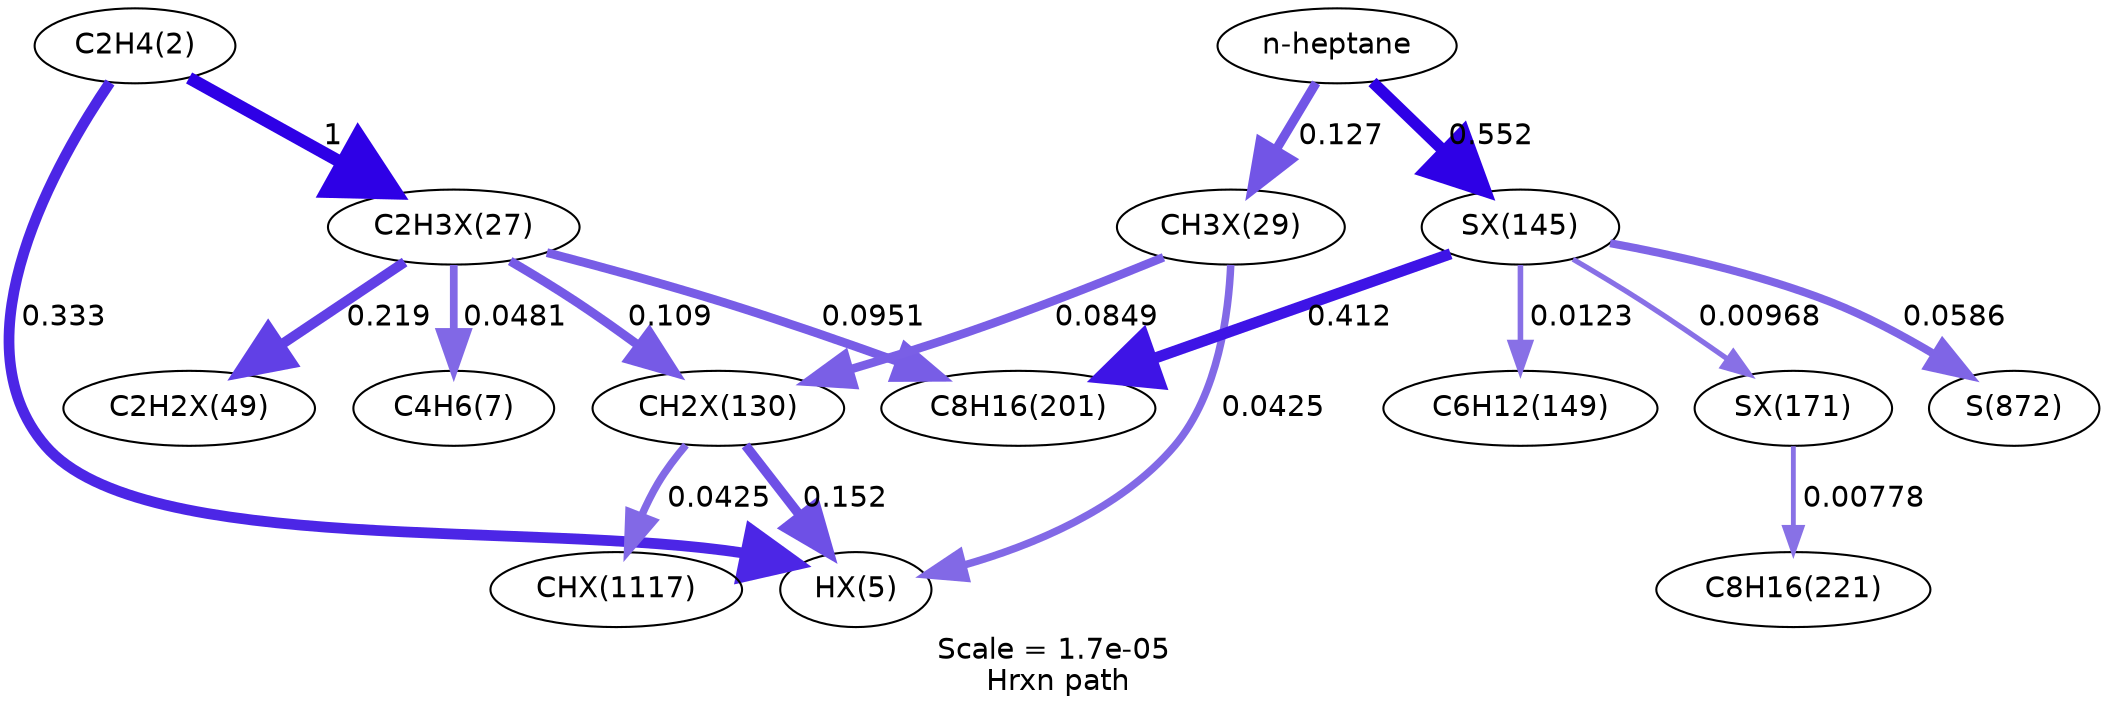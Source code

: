 digraph reaction_paths {
center=1;
s5 -> s30[fontname="Helvetica", style="setlinewidth(5.17)", arrowsize=2.59, color="0.7, 0.833, 0.9"
, label=" 0.333"];
s5 -> s31[fontname="Helvetica", style="setlinewidth(6)", arrowsize=3, color="0.7, 1.5, 0.9"
, label=" 1"];
s32 -> s30[fontname="Helvetica", style="setlinewidth(3.61)", arrowsize=1.81, color="0.7, 0.542, 0.9"
, label=" 0.0425"];
s44 -> s30[fontname="Helvetica", style="setlinewidth(4.58)", arrowsize=2.29, color="0.7, 0.652, 0.9"
, label=" 0.152"];
s31 -> s8[fontname="Helvetica", style="setlinewidth(3.71)", arrowsize=1.85, color="0.7, 0.548, 0.9"
, label=" 0.0481"];
s31 -> s44[fontname="Helvetica", style="setlinewidth(4.33)", arrowsize=2.16, color="0.7, 0.609, 0.9"
, label=" 0.109"];
s31 -> s19[fontname="Helvetica", style="setlinewidth(4.22)", arrowsize=2.11, color="0.7, 0.595, 0.9"
, label=" 0.0951"];
s31 -> s40[fontname="Helvetica", style="setlinewidth(4.85)", arrowsize=2.43, color="0.7, 0.719, 0.9"
, label=" 0.219"];
s47 -> s13[fontname="Helvetica", style="setlinewidth(2.68)", arrowsize=1.34, color="0.7, 0.512, 0.9"
, label=" 0.0123"];
s47 -> s48[fontname="Helvetica", style="setlinewidth(2.5)", arrowsize=1.25, color="0.7, 0.51, 0.9"
, label=" 0.00968"];
s0 -> s47[fontname="Helvetica", style="setlinewidth(5.55)", arrowsize=2.78, color="0.7, 1.05, 0.9"
, label=" 0.552"];
s47 -> s27[fontname="Helvetica", style="setlinewidth(3.86)", arrowsize=1.93, color="0.7, 0.559, 0.9"
, label=" 0.0586"];
s47 -> s19[fontname="Helvetica", style="setlinewidth(5.33)", arrowsize=2.67, color="0.7, 0.912, 0.9"
, label=" 0.412"];
s48 -> s21[fontname="Helvetica", style="setlinewidth(2.33)", arrowsize=1.17, color="0.7, 0.508, 0.9"
, label=" 0.00778"];
s0 -> s32[fontname="Helvetica", style="setlinewidth(4.44)", arrowsize=2.22, color="0.7, 0.627, 0.9"
, label=" 0.127"];
s32 -> s44[fontname="Helvetica", style="setlinewidth(4.14)", arrowsize=2.07, color="0.7, 0.585, 0.9"
, label=" 0.0849"];
s44 -> s52[fontname="Helvetica", style="setlinewidth(3.61)", arrowsize=1.81, color="0.7, 0.542, 0.9"
, label=" 0.0425"];
s0 [ fontname="Helvetica", label="n-heptane"];
s5 [ fontname="Helvetica", label="C2H4(2)"];
s8 [ fontname="Helvetica", label="C4H6(7)"];
s13 [ fontname="Helvetica", label="C6H12(149)"];
s19 [ fontname="Helvetica", label="C8H16(201)"];
s21 [ fontname="Helvetica", label="C8H16(221)"];
s27 [ fontname="Helvetica", label="S(872)"];
s30 [ fontname="Helvetica", label="HX(5)"];
s31 [ fontname="Helvetica", label="C2H3X(27)"];
s32 [ fontname="Helvetica", label="CH3X(29)"];
s40 [ fontname="Helvetica", label="C2H2X(49)"];
s44 [ fontname="Helvetica", label="CH2X(130)"];
s47 [ fontname="Helvetica", label="SX(145)"];
s48 [ fontname="Helvetica", label="SX(171)"];
s52 [ fontname="Helvetica", label="CHX(1117)"];
 label = "Scale = 1.7e-05\l Hrxn path";
 fontname = "Helvetica";
}
